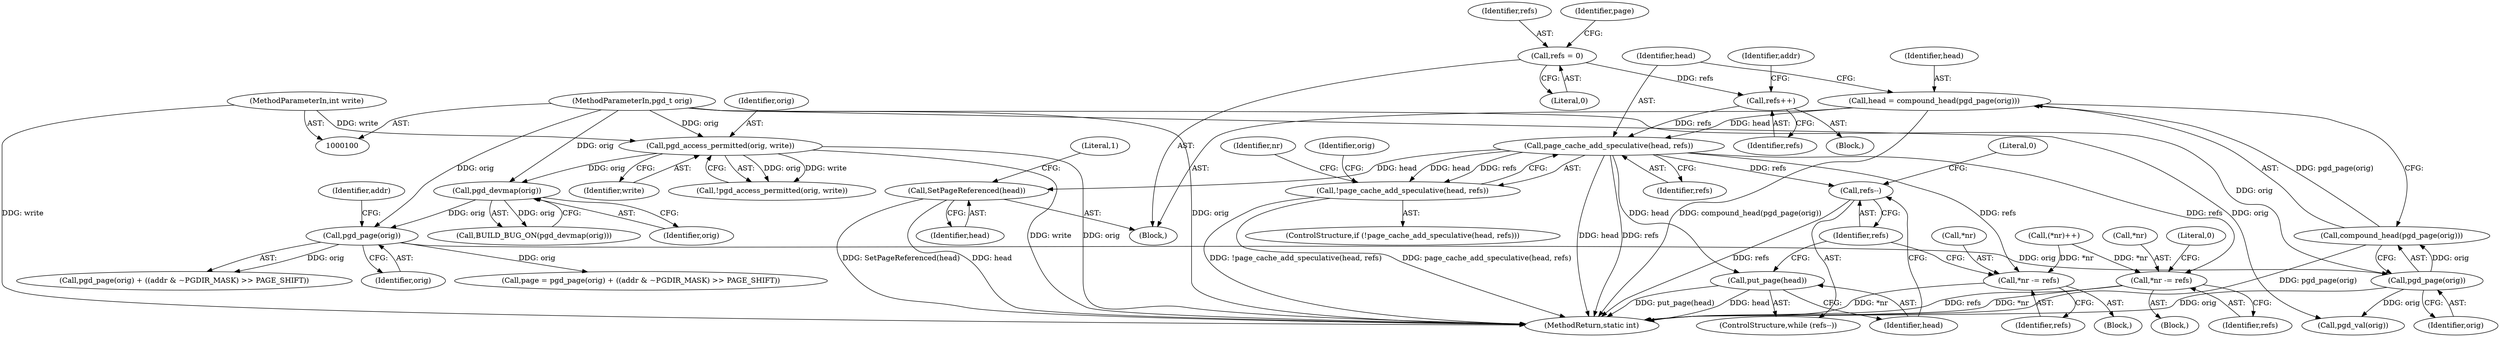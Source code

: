digraph "1_linux_6b3a707736301c2128ca85ce85fb13f60b5e350a_7@del" {
"1000164" [label="(Call,page_cache_add_speculative(head, refs))"];
"1000157" [label="(Call,head = compound_head(pgd_page(orig)))"];
"1000159" [label="(Call,compound_head(pgd_page(orig)))"];
"1000160" [label="(Call,pgd_page(orig))"];
"1000128" [label="(Call,pgd_page(orig))"];
"1000120" [label="(Call,pgd_devmap(orig))"];
"1000114" [label="(Call,pgd_access_permitted(orig, write))"];
"1000101" [label="(MethodParameterIn,pgd_t orig)"];
"1000105" [label="(MethodParameterIn,int write)"];
"1000148" [label="(Call,refs++)"];
"1000122" [label="(Call,refs = 0)"];
"1000163" [label="(Call,!page_cache_add_speculative(head, refs))"];
"1000168" [label="(Call,*nr -= refs)"];
"1000183" [label="(Call,*nr -= refs)"];
"1000188" [label="(Call,refs--)"];
"1000190" [label="(Call,put_page(head))"];
"1000194" [label="(Call,SetPageReferenced(head))"];
"1000178" [label="(Identifier,orig)"];
"1000187" [label="(ControlStructure,while (refs--))"];
"1000149" [label="(Identifier,refs)"];
"1000173" [label="(Literal,0)"];
"1000190" [label="(Call,put_page(head))"];
"1000101" [label="(MethodParameterIn,pgd_t orig)"];
"1000193" [label="(Literal,0)"];
"1000115" [label="(Identifier,orig)"];
"1000169" [label="(Call,*nr)"];
"1000163" [label="(Call,!page_cache_add_speculative(head, refs))"];
"1000120" [label="(Call,pgd_devmap(orig))"];
"1000128" [label="(Call,pgd_page(orig))"];
"1000170" [label="(Identifier,nr)"];
"1000121" [label="(Identifier,orig)"];
"1000168" [label="(Call,*nr -= refs)"];
"1000162" [label="(ControlStructure,if (!page_cache_add_speculative(head, refs)))"];
"1000129" [label="(Identifier,orig)"];
"1000132" [label="(Identifier,addr)"];
"1000123" [label="(Identifier,refs)"];
"1000189" [label="(Identifier,refs)"];
"1000191" [label="(Identifier,head)"];
"1000119" [label="(Call,BUILD_BUG_ON(pgd_devmap(orig)))"];
"1000114" [label="(Call,pgd_access_permitted(orig, write))"];
"1000160" [label="(Call,pgd_page(orig))"];
"1000124" [label="(Literal,0)"];
"1000195" [label="(Identifier,head)"];
"1000125" [label="(Call,page = pgd_page(orig) + ((addr & ~PGDIR_MASK) >> PAGE_SHIFT))"];
"1000164" [label="(Call,page_cache_add_speculative(head, refs))"];
"1000108" [label="(Block,)"];
"1000122" [label="(Call,refs = 0)"];
"1000171" [label="(Identifier,refs)"];
"1000136" [label="(Block,)"];
"1000161" [label="(Identifier,orig)"];
"1000184" [label="(Call,*nr)"];
"1000166" [label="(Identifier,refs)"];
"1000167" [label="(Block,)"];
"1000188" [label="(Call,refs--)"];
"1000116" [label="(Identifier,write)"];
"1000186" [label="(Identifier,refs)"];
"1000198" [label="(MethodReturn,static int)"];
"1000194" [label="(Call,SetPageReferenced(head))"];
"1000152" [label="(Identifier,addr)"];
"1000105" [label="(MethodParameterIn,int write)"];
"1000127" [label="(Call,pgd_page(orig) + ((addr & ~PGDIR_MASK) >> PAGE_SHIFT))"];
"1000197" [label="(Literal,1)"];
"1000148" [label="(Call,refs++)"];
"1000143" [label="(Call,(*nr)++)"];
"1000126" [label="(Identifier,page)"];
"1000177" [label="(Call,pgd_val(orig))"];
"1000113" [label="(Call,!pgd_access_permitted(orig, write))"];
"1000159" [label="(Call,compound_head(pgd_page(orig)))"];
"1000157" [label="(Call,head = compound_head(pgd_page(orig)))"];
"1000158" [label="(Identifier,head)"];
"1000182" [label="(Block,)"];
"1000165" [label="(Identifier,head)"];
"1000183" [label="(Call,*nr -= refs)"];
"1000164" -> "1000163"  [label="AST: "];
"1000164" -> "1000166"  [label="CFG: "];
"1000165" -> "1000164"  [label="AST: "];
"1000166" -> "1000164"  [label="AST: "];
"1000163" -> "1000164"  [label="CFG: "];
"1000164" -> "1000198"  [label="DDG: refs"];
"1000164" -> "1000198"  [label="DDG: head"];
"1000164" -> "1000163"  [label="DDG: head"];
"1000164" -> "1000163"  [label="DDG: refs"];
"1000157" -> "1000164"  [label="DDG: head"];
"1000148" -> "1000164"  [label="DDG: refs"];
"1000164" -> "1000168"  [label="DDG: refs"];
"1000164" -> "1000183"  [label="DDG: refs"];
"1000164" -> "1000188"  [label="DDG: refs"];
"1000164" -> "1000190"  [label="DDG: head"];
"1000164" -> "1000194"  [label="DDG: head"];
"1000157" -> "1000108"  [label="AST: "];
"1000157" -> "1000159"  [label="CFG: "];
"1000158" -> "1000157"  [label="AST: "];
"1000159" -> "1000157"  [label="AST: "];
"1000165" -> "1000157"  [label="CFG: "];
"1000157" -> "1000198"  [label="DDG: compound_head(pgd_page(orig))"];
"1000159" -> "1000157"  [label="DDG: pgd_page(orig)"];
"1000159" -> "1000160"  [label="CFG: "];
"1000160" -> "1000159"  [label="AST: "];
"1000159" -> "1000198"  [label="DDG: pgd_page(orig)"];
"1000160" -> "1000159"  [label="DDG: orig"];
"1000160" -> "1000161"  [label="CFG: "];
"1000161" -> "1000160"  [label="AST: "];
"1000160" -> "1000198"  [label="DDG: orig"];
"1000128" -> "1000160"  [label="DDG: orig"];
"1000101" -> "1000160"  [label="DDG: orig"];
"1000160" -> "1000177"  [label="DDG: orig"];
"1000128" -> "1000127"  [label="AST: "];
"1000128" -> "1000129"  [label="CFG: "];
"1000129" -> "1000128"  [label="AST: "];
"1000132" -> "1000128"  [label="CFG: "];
"1000128" -> "1000125"  [label="DDG: orig"];
"1000128" -> "1000127"  [label="DDG: orig"];
"1000120" -> "1000128"  [label="DDG: orig"];
"1000101" -> "1000128"  [label="DDG: orig"];
"1000120" -> "1000119"  [label="AST: "];
"1000120" -> "1000121"  [label="CFG: "];
"1000121" -> "1000120"  [label="AST: "];
"1000119" -> "1000120"  [label="CFG: "];
"1000120" -> "1000119"  [label="DDG: orig"];
"1000114" -> "1000120"  [label="DDG: orig"];
"1000101" -> "1000120"  [label="DDG: orig"];
"1000114" -> "1000113"  [label="AST: "];
"1000114" -> "1000116"  [label="CFG: "];
"1000115" -> "1000114"  [label="AST: "];
"1000116" -> "1000114"  [label="AST: "];
"1000113" -> "1000114"  [label="CFG: "];
"1000114" -> "1000198"  [label="DDG: orig"];
"1000114" -> "1000198"  [label="DDG: write"];
"1000114" -> "1000113"  [label="DDG: orig"];
"1000114" -> "1000113"  [label="DDG: write"];
"1000101" -> "1000114"  [label="DDG: orig"];
"1000105" -> "1000114"  [label="DDG: write"];
"1000101" -> "1000100"  [label="AST: "];
"1000101" -> "1000198"  [label="DDG: orig"];
"1000101" -> "1000177"  [label="DDG: orig"];
"1000105" -> "1000100"  [label="AST: "];
"1000105" -> "1000198"  [label="DDG: write"];
"1000148" -> "1000136"  [label="AST: "];
"1000148" -> "1000149"  [label="CFG: "];
"1000149" -> "1000148"  [label="AST: "];
"1000152" -> "1000148"  [label="CFG: "];
"1000122" -> "1000148"  [label="DDG: refs"];
"1000122" -> "1000108"  [label="AST: "];
"1000122" -> "1000124"  [label="CFG: "];
"1000123" -> "1000122"  [label="AST: "];
"1000124" -> "1000122"  [label="AST: "];
"1000126" -> "1000122"  [label="CFG: "];
"1000163" -> "1000162"  [label="AST: "];
"1000170" -> "1000163"  [label="CFG: "];
"1000178" -> "1000163"  [label="CFG: "];
"1000163" -> "1000198"  [label="DDG: page_cache_add_speculative(head, refs)"];
"1000163" -> "1000198"  [label="DDG: !page_cache_add_speculative(head, refs)"];
"1000168" -> "1000167"  [label="AST: "];
"1000168" -> "1000171"  [label="CFG: "];
"1000169" -> "1000168"  [label="AST: "];
"1000171" -> "1000168"  [label="AST: "];
"1000173" -> "1000168"  [label="CFG: "];
"1000168" -> "1000198"  [label="DDG: *nr"];
"1000168" -> "1000198"  [label="DDG: refs"];
"1000143" -> "1000168"  [label="DDG: *nr"];
"1000183" -> "1000182"  [label="AST: "];
"1000183" -> "1000186"  [label="CFG: "];
"1000184" -> "1000183"  [label="AST: "];
"1000186" -> "1000183"  [label="AST: "];
"1000189" -> "1000183"  [label="CFG: "];
"1000183" -> "1000198"  [label="DDG: *nr"];
"1000143" -> "1000183"  [label="DDG: *nr"];
"1000188" -> "1000187"  [label="AST: "];
"1000188" -> "1000189"  [label="CFG: "];
"1000189" -> "1000188"  [label="AST: "];
"1000191" -> "1000188"  [label="CFG: "];
"1000193" -> "1000188"  [label="CFG: "];
"1000188" -> "1000198"  [label="DDG: refs"];
"1000190" -> "1000187"  [label="AST: "];
"1000190" -> "1000191"  [label="CFG: "];
"1000191" -> "1000190"  [label="AST: "];
"1000189" -> "1000190"  [label="CFG: "];
"1000190" -> "1000198"  [label="DDG: put_page(head)"];
"1000190" -> "1000198"  [label="DDG: head"];
"1000194" -> "1000108"  [label="AST: "];
"1000194" -> "1000195"  [label="CFG: "];
"1000195" -> "1000194"  [label="AST: "];
"1000197" -> "1000194"  [label="CFG: "];
"1000194" -> "1000198"  [label="DDG: SetPageReferenced(head)"];
"1000194" -> "1000198"  [label="DDG: head"];
}
